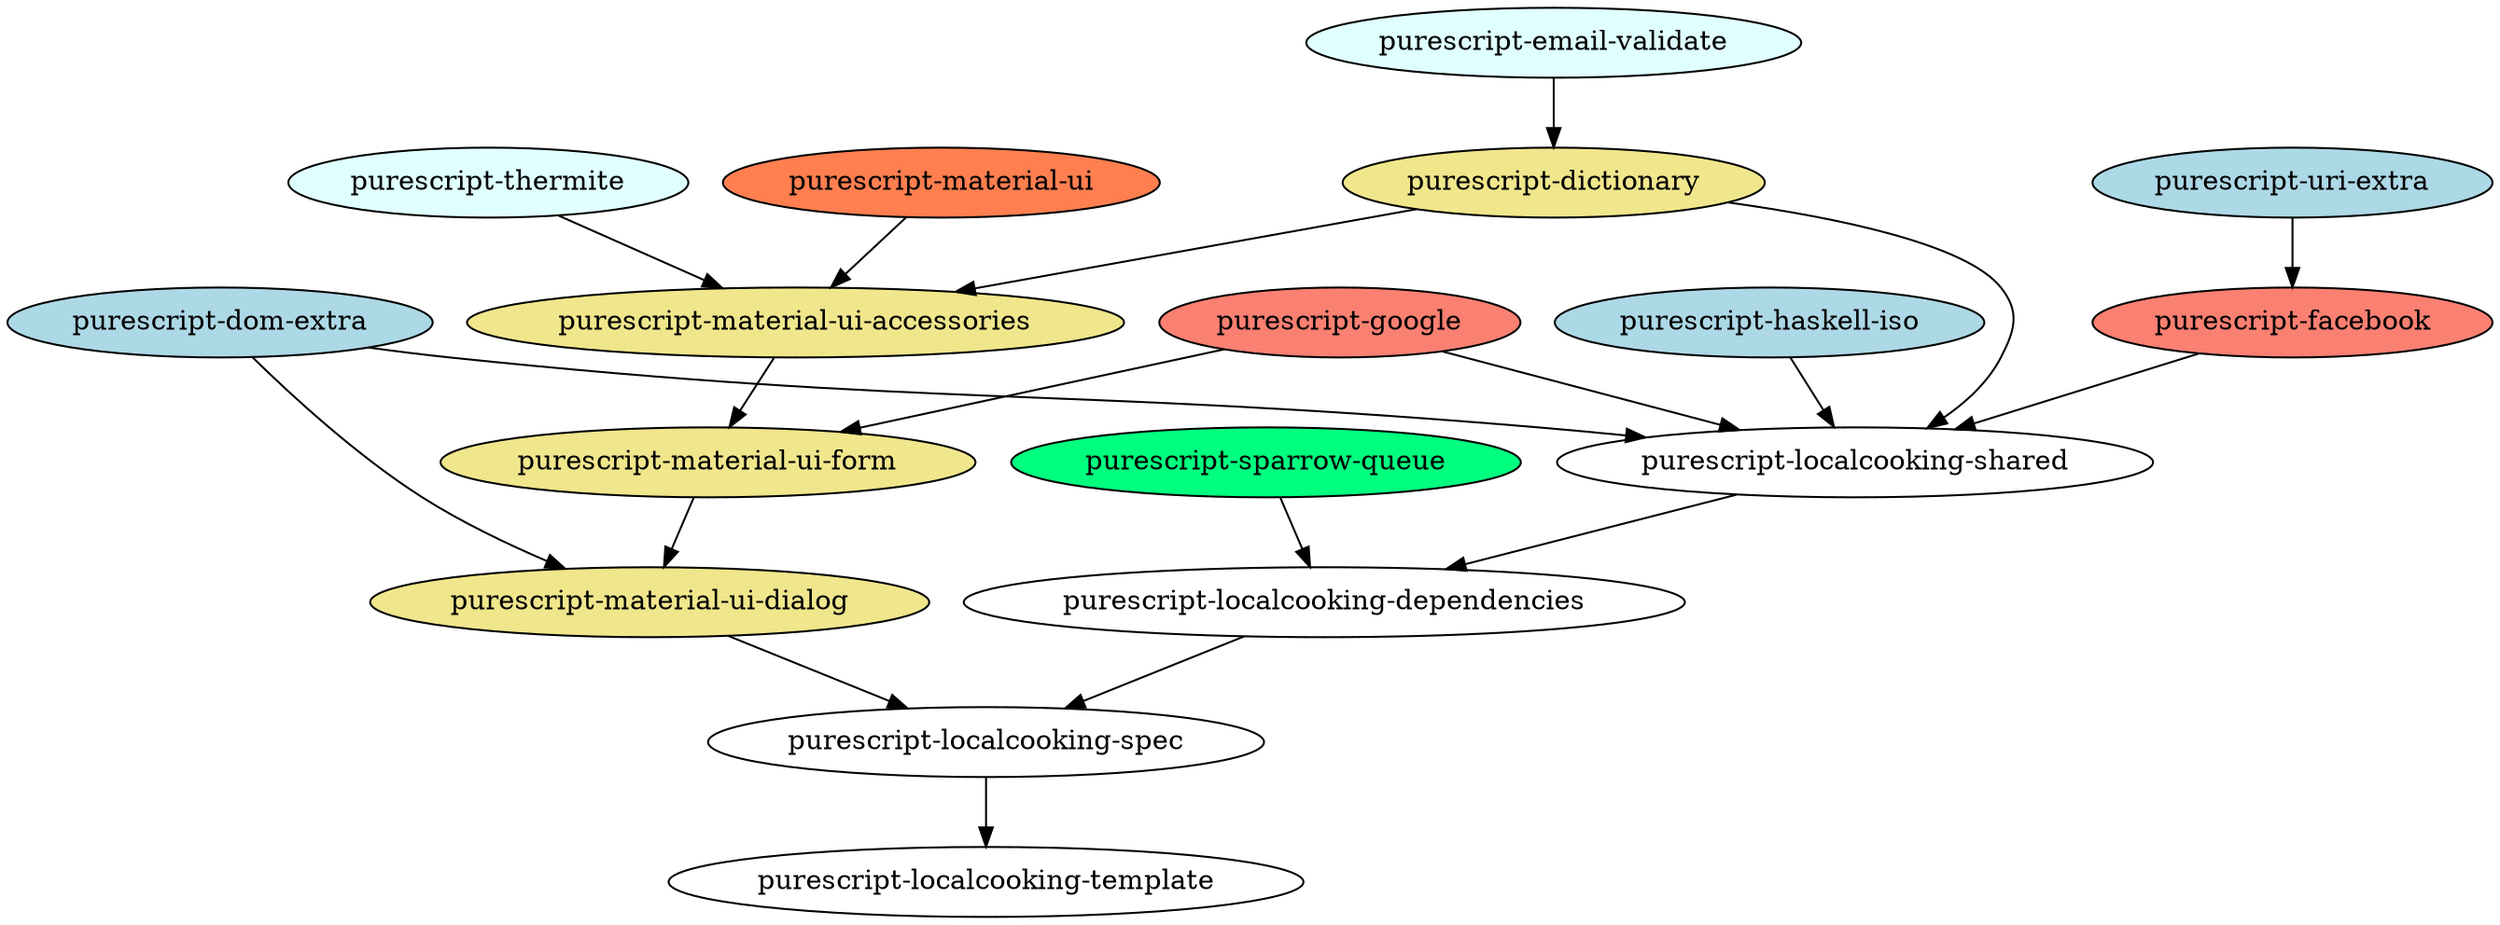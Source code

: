 digraph frontend {
  "purescript-email-validate" [fillcolor = lightcyan, style = filled];
  "purescript-thermite" [fillcolor = lightcyan, style = filled];
  "purescript-material-ui" [fillcolor = coral, style = filled];
  "purescript-uri-extra" [fillcolor = lightblue, style = filled];
  "purescript-dom-extra" [fillcolor = lightblue, style = filled];
  "purescript-haskell-iso" [fillcolor = lightblue, style = filled];
  "purescript-facebook" [fillcolor = salmon, style = filled];
  "purescript-google" [fillcolor = salmon, style = filled];
  "purescript-sparrow-queue" [fillcolor = springgreen, style = filled];
  "purescript-dictionary" [fillcolor = khaki, style = filled];
  "purescript-material-ui-accessories" [fillcolor = khaki, style = filled];
  "purescript-material-ui-form" [fillcolor = khaki, style = filled];
  "purescript-material-ui-dialog" [fillcolor = khaki, style = filled];

  "purescript-email-validate" -> "purescript-dictionary";
  "purescript-uri-extra" -> "purescript-facebook";
  "purescript-thermite" -> "purescript-material-ui-accessories";
  "purescript-material-ui" -> "purescript-material-ui-accessories";
  "purescript-dictionary" -> "purescript-material-ui-accessories";
  "purescript-google" -> "purescript-material-ui-form";
  "purescript-material-ui-accessories" -> "purescript-material-ui-form";
  "purescript-dom-extra" -> "purescript-material-ui-dialog";
  "purescript-material-ui-form" -> "purescript-material-ui-dialog";
  "purescript-haskell-iso" -> "purescript-localcooking-shared";
  "purescript-dom-extra" -> "purescript-localcooking-shared";
  "purescript-facebook" -> "purescript-localcooking-shared";
  "purescript-google" -> "purescript-localcooking-shared";
  "purescript-dictionary" -> "purescript-localcooking-shared";
  "purescript-localcooking-shared" -> "purescript-localcooking-dependencies";
  "purescript-sparrow-queue" -> "purescript-localcooking-dependencies";
  "purescript-material-ui-dialog" -> "purescript-localcooking-spec";
  "purescript-localcooking-dependencies" -> "purescript-localcooking-spec";
  "purescript-localcooking-spec" -> "purescript-localcooking-template";
}
